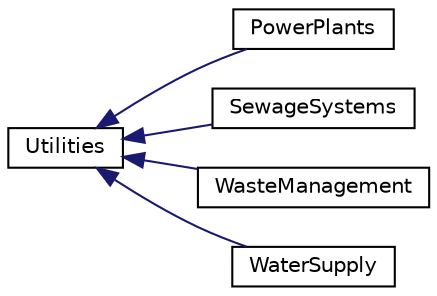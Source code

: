 digraph "Graphical Class Hierarchy"
{
 // LATEX_PDF_SIZE
  edge [fontname="Helvetica",fontsize="10",labelfontname="Helvetica",labelfontsize="10"];
  node [fontname="Helvetica",fontsize="10",shape=record];
  rankdir="LR";
  Node0 [label="Utilities",height=0.2,width=0.4,color="black", fillcolor="white", style="filled",URL="$classUtilities.html",tooltip="Abstract base class for utility services in a building."];
  Node0 -> Node1 [dir="back",color="midnightblue",fontsize="10",style="solid",fontname="Helvetica"];
  Node1 [label="PowerPlants",height=0.2,width=0.4,color="black", fillcolor="white", style="filled",URL="$classPowerPlants.html",tooltip="Represents a utility for generating and supplying electricity to buildings."];
  Node0 -> Node2 [dir="back",color="midnightblue",fontsize="10",style="solid",fontname="Helvetica"];
  Node2 [label="SewageSystems",height=0.2,width=0.4,color="black", fillcolor="white", style="filled",URL="$classSewageSystems.html",tooltip="Class representing sewage systems within a city building."];
  Node0 -> Node3 [dir="back",color="midnightblue",fontsize="10",style="solid",fontname="Helvetica"];
  Node3 [label="WasteManagement",height=0.2,width=0.4,color="black", fillcolor="white", style="filled",URL="$classWasteManagement.html",tooltip="Manages waste collection and recycling processes in a building."];
  Node0 -> Node4 [dir="back",color="midnightblue",fontsize="10",style="solid",fontname="Helvetica"];
  Node4 [label="WaterSupply",height=0.2,width=0.4,color="black", fillcolor="white", style="filled",URL="$classWaterSupply.html",tooltip="Represents a water supply utility for buildings."];
}
